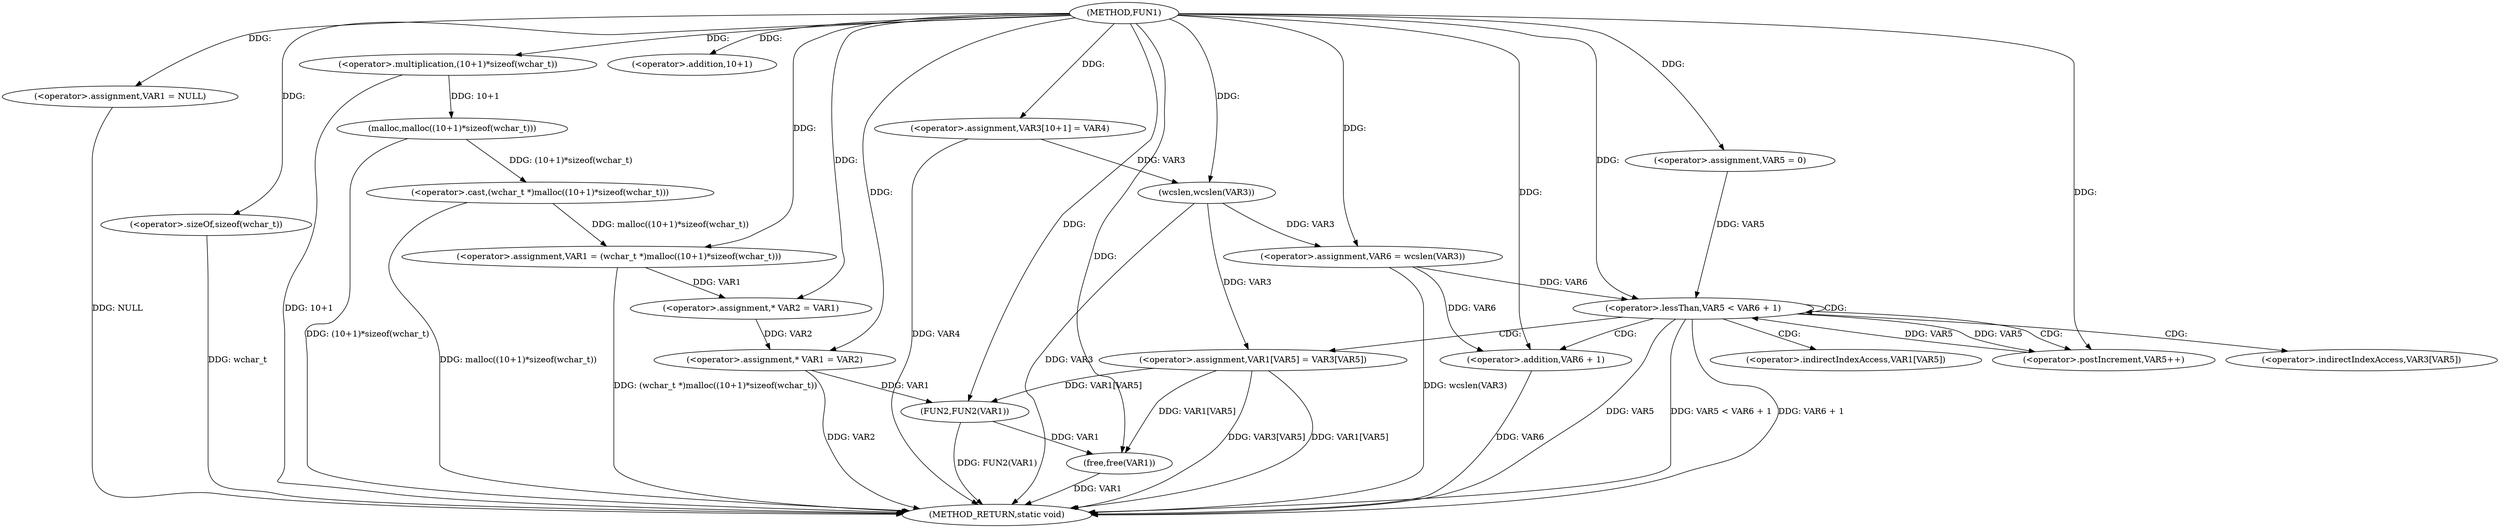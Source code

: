 digraph FUN1 {  
"1000100" [label = "(METHOD,FUN1)" ]
"1000160" [label = "(METHOD_RETURN,static void)" ]
"1000103" [label = "(<operator>.assignment,VAR1 = NULL)" ]
"1000106" [label = "(<operator>.assignment,VAR1 = (wchar_t *)malloc((10+1)*sizeof(wchar_t)))" ]
"1000108" [label = "(<operator>.cast,(wchar_t *)malloc((10+1)*sizeof(wchar_t)))" ]
"1000110" [label = "(malloc,malloc((10+1)*sizeof(wchar_t)))" ]
"1000111" [label = "(<operator>.multiplication,(10+1)*sizeof(wchar_t))" ]
"1000112" [label = "(<operator>.addition,10+1)" ]
"1000115" [label = "(<operator>.sizeOf,sizeof(wchar_t))" ]
"1000119" [label = "(<operator>.assignment,* VAR2 = VAR1)" ]
"1000123" [label = "(<operator>.assignment,* VAR1 = VAR2)" ]
"1000128" [label = "(<operator>.assignment,VAR3[10+1] = VAR4)" ]
"1000133" [label = "(<operator>.assignment,VAR6 = wcslen(VAR3))" ]
"1000135" [label = "(wcslen,wcslen(VAR3))" ]
"1000138" [label = "(<operator>.assignment,VAR5 = 0)" ]
"1000141" [label = "(<operator>.lessThan,VAR5 < VAR6 + 1)" ]
"1000143" [label = "(<operator>.addition,VAR6 + 1)" ]
"1000146" [label = "(<operator>.postIncrement,VAR5++)" ]
"1000149" [label = "(<operator>.assignment,VAR1[VAR5] = VAR3[VAR5])" ]
"1000156" [label = "(FUN2,FUN2(VAR1))" ]
"1000158" [label = "(free,free(VAR1))" ]
"1000150" [label = "(<operator>.indirectIndexAccess,VAR1[VAR5])" ]
"1000153" [label = "(<operator>.indirectIndexAccess,VAR3[VAR5])" ]
  "1000158" -> "1000160"  [ label = "DDG: VAR1"] 
  "1000128" -> "1000160"  [ label = "DDG: VAR4"] 
  "1000141" -> "1000160"  [ label = "DDG: VAR5"] 
  "1000123" -> "1000160"  [ label = "DDG: VAR2"] 
  "1000106" -> "1000160"  [ label = "DDG: (wchar_t *)malloc((10+1)*sizeof(wchar_t))"] 
  "1000103" -> "1000160"  [ label = "DDG: NULL"] 
  "1000149" -> "1000160"  [ label = "DDG: VAR3[VAR5]"] 
  "1000149" -> "1000160"  [ label = "DDG: VAR1[VAR5]"] 
  "1000141" -> "1000160"  [ label = "DDG: VAR5 < VAR6 + 1"] 
  "1000143" -> "1000160"  [ label = "DDG: VAR6"] 
  "1000111" -> "1000160"  [ label = "DDG: 10+1"] 
  "1000133" -> "1000160"  [ label = "DDG: wcslen(VAR3)"] 
  "1000108" -> "1000160"  [ label = "DDG: malloc((10+1)*sizeof(wchar_t))"] 
  "1000141" -> "1000160"  [ label = "DDG: VAR6 + 1"] 
  "1000135" -> "1000160"  [ label = "DDG: VAR3"] 
  "1000156" -> "1000160"  [ label = "DDG: FUN2(VAR1)"] 
  "1000110" -> "1000160"  [ label = "DDG: (10+1)*sizeof(wchar_t)"] 
  "1000115" -> "1000160"  [ label = "DDG: wchar_t"] 
  "1000100" -> "1000103"  [ label = "DDG: "] 
  "1000108" -> "1000106"  [ label = "DDG: malloc((10+1)*sizeof(wchar_t))"] 
  "1000100" -> "1000106"  [ label = "DDG: "] 
  "1000110" -> "1000108"  [ label = "DDG: (10+1)*sizeof(wchar_t)"] 
  "1000111" -> "1000110"  [ label = "DDG: 10+1"] 
  "1000100" -> "1000111"  [ label = "DDG: "] 
  "1000100" -> "1000112"  [ label = "DDG: "] 
  "1000100" -> "1000115"  [ label = "DDG: "] 
  "1000106" -> "1000119"  [ label = "DDG: VAR1"] 
  "1000100" -> "1000119"  [ label = "DDG: "] 
  "1000119" -> "1000123"  [ label = "DDG: VAR2"] 
  "1000100" -> "1000123"  [ label = "DDG: "] 
  "1000100" -> "1000128"  [ label = "DDG: "] 
  "1000135" -> "1000133"  [ label = "DDG: VAR3"] 
  "1000100" -> "1000133"  [ label = "DDG: "] 
  "1000128" -> "1000135"  [ label = "DDG: VAR3"] 
  "1000100" -> "1000135"  [ label = "DDG: "] 
  "1000100" -> "1000138"  [ label = "DDG: "] 
  "1000138" -> "1000141"  [ label = "DDG: VAR5"] 
  "1000146" -> "1000141"  [ label = "DDG: VAR5"] 
  "1000100" -> "1000141"  [ label = "DDG: "] 
  "1000133" -> "1000141"  [ label = "DDG: VAR6"] 
  "1000133" -> "1000143"  [ label = "DDG: VAR6"] 
  "1000100" -> "1000143"  [ label = "DDG: "] 
  "1000141" -> "1000146"  [ label = "DDG: VAR5"] 
  "1000100" -> "1000146"  [ label = "DDG: "] 
  "1000135" -> "1000149"  [ label = "DDG: VAR3"] 
  "1000149" -> "1000156"  [ label = "DDG: VAR1[VAR5]"] 
  "1000123" -> "1000156"  [ label = "DDG: VAR1"] 
  "1000100" -> "1000156"  [ label = "DDG: "] 
  "1000156" -> "1000158"  [ label = "DDG: VAR1"] 
  "1000149" -> "1000158"  [ label = "DDG: VAR1[VAR5]"] 
  "1000100" -> "1000158"  [ label = "DDG: "] 
  "1000141" -> "1000141"  [ label = "CDG: "] 
  "1000141" -> "1000153"  [ label = "CDG: "] 
  "1000141" -> "1000150"  [ label = "CDG: "] 
  "1000141" -> "1000146"  [ label = "CDG: "] 
  "1000141" -> "1000143"  [ label = "CDG: "] 
  "1000141" -> "1000149"  [ label = "CDG: "] 
}
